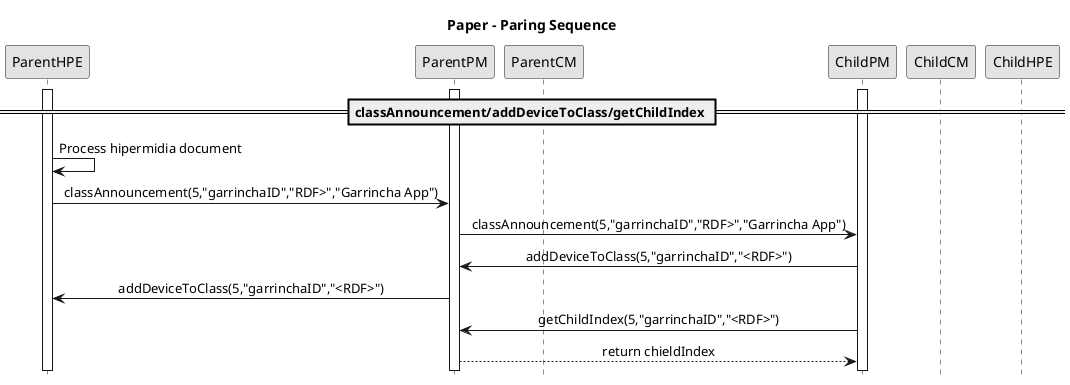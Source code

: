 '''''''''''''''''Begining PLANTUML params''''''''''''''''
@startuml
hide footbox
skinparam monochrome true
skinparam sequenceMessageAlign center

participant ParentHPE
participant ParentPM
participant ParentCM
participant ChildPM
participant ChildCM
participant ChildHPE

'''''''''''''''''Paper - Paring and handling classes variables Sequence''''''''''''''''
title Paper - Paring Sequence
activate ParentHPE
activate ParentPM
activate ChildPM
== classAnnouncement/addDeviceToClass/getChildIndex ==
ParentHPE->ParentHPE: Process hipermidia document
ParentHPE->ParentPM: classAnnouncement(5,"garrinchaID","RDF>","Garrincha App")
ParentPM->ChildPM: classAnnouncement(5,"garrinchaID","RDF>","Garrincha App")
ChildPM->ParentPM: addDeviceToClass(5,"garrinchaID","<RDF>")
ParentPM->ParentHPE: addDeviceToClass(5,"garrinchaID","<RDF>")
ChildPM->ParentPM: getChildIndex(5,"garrinchaID","<RDF>")

ParentPM-->ChildPM: return chieldIndex

'''''''''''''''''Ending PLANTUML params''''''''''''''''
@enduml